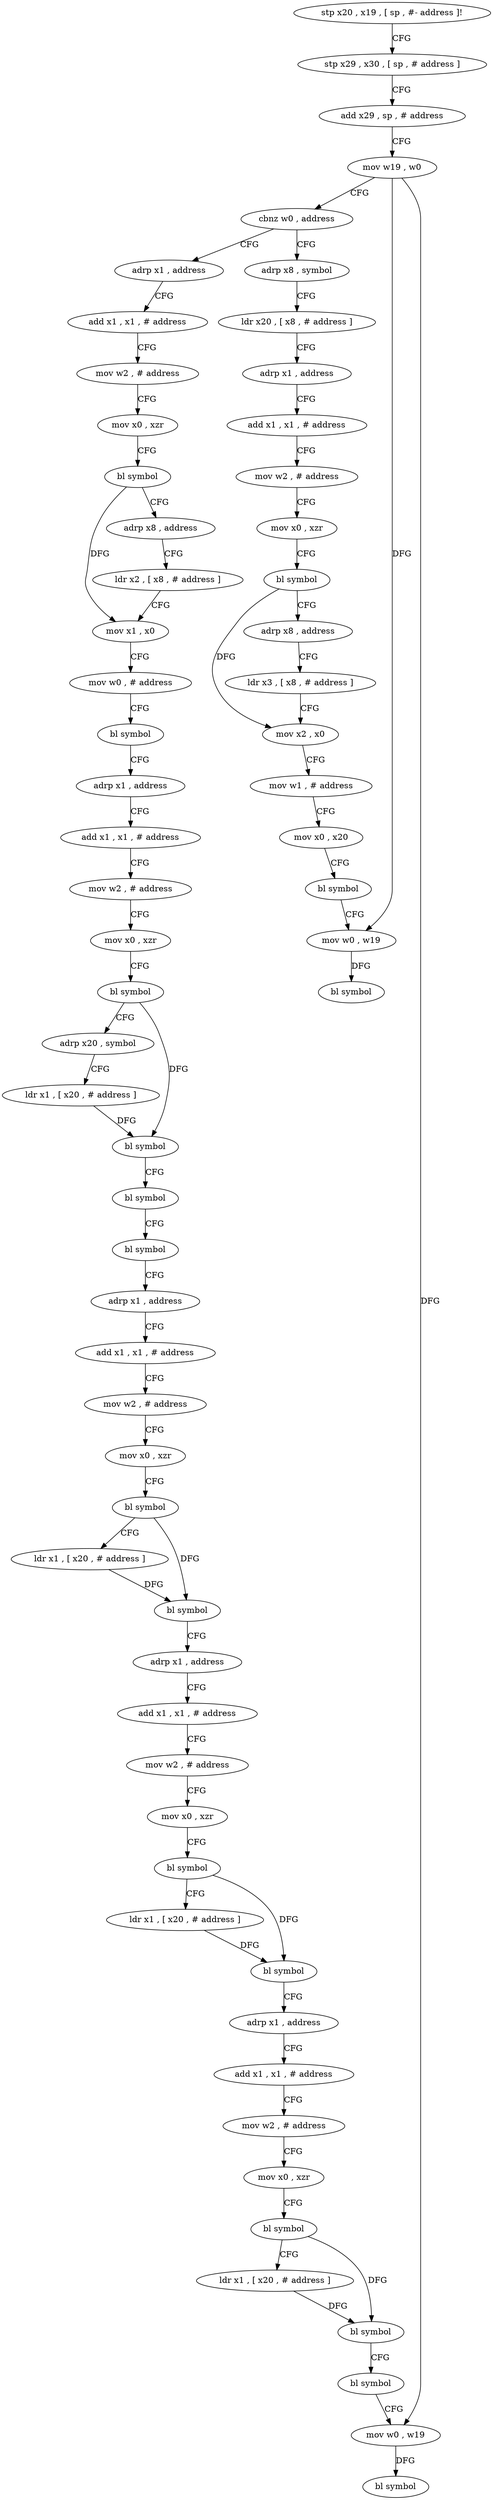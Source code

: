 digraph "func" {
"4201500" [label = "stp x20 , x19 , [ sp , #- address ]!" ]
"4201504" [label = "stp x29 , x30 , [ sp , # address ]" ]
"4201508" [label = "add x29 , sp , # address" ]
"4201512" [label = "mov w19 , w0" ]
"4201516" [label = "cbnz w0 , address" ]
"4201696" [label = "adrp x8 , symbol" ]
"4201520" [label = "adrp x1 , address" ]
"4201700" [label = "ldr x20 , [ x8 , # address ]" ]
"4201704" [label = "adrp x1 , address" ]
"4201708" [label = "add x1 , x1 , # address" ]
"4201712" [label = "mov w2 , # address" ]
"4201716" [label = "mov x0 , xzr" ]
"4201720" [label = "bl symbol" ]
"4201724" [label = "adrp x8 , address" ]
"4201728" [label = "ldr x3 , [ x8 , # address ]" ]
"4201732" [label = "mov x2 , x0" ]
"4201736" [label = "mov w1 , # address" ]
"4201740" [label = "mov x0 , x20" ]
"4201744" [label = "bl symbol" ]
"4201748" [label = "mov w0 , w19" ]
"4201752" [label = "bl symbol" ]
"4201524" [label = "add x1 , x1 , # address" ]
"4201528" [label = "mov w2 , # address" ]
"4201532" [label = "mov x0 , xzr" ]
"4201536" [label = "bl symbol" ]
"4201540" [label = "adrp x8 , address" ]
"4201544" [label = "ldr x2 , [ x8 , # address ]" ]
"4201548" [label = "mov x1 , x0" ]
"4201552" [label = "mov w0 , # address" ]
"4201556" [label = "bl symbol" ]
"4201560" [label = "adrp x1 , address" ]
"4201564" [label = "add x1 , x1 , # address" ]
"4201568" [label = "mov w2 , # address" ]
"4201572" [label = "mov x0 , xzr" ]
"4201576" [label = "bl symbol" ]
"4201580" [label = "adrp x20 , symbol" ]
"4201584" [label = "ldr x1 , [ x20 , # address ]" ]
"4201588" [label = "bl symbol" ]
"4201592" [label = "bl symbol" ]
"4201596" [label = "bl symbol" ]
"4201600" [label = "adrp x1 , address" ]
"4201604" [label = "add x1 , x1 , # address" ]
"4201608" [label = "mov w2 , # address" ]
"4201612" [label = "mov x0 , xzr" ]
"4201616" [label = "bl symbol" ]
"4201620" [label = "ldr x1 , [ x20 , # address ]" ]
"4201624" [label = "bl symbol" ]
"4201628" [label = "adrp x1 , address" ]
"4201632" [label = "add x1 , x1 , # address" ]
"4201636" [label = "mov w2 , # address" ]
"4201640" [label = "mov x0 , xzr" ]
"4201644" [label = "bl symbol" ]
"4201648" [label = "ldr x1 , [ x20 , # address ]" ]
"4201652" [label = "bl symbol" ]
"4201656" [label = "adrp x1 , address" ]
"4201660" [label = "add x1 , x1 , # address" ]
"4201664" [label = "mov w2 , # address" ]
"4201668" [label = "mov x0 , xzr" ]
"4201672" [label = "bl symbol" ]
"4201676" [label = "ldr x1 , [ x20 , # address ]" ]
"4201680" [label = "bl symbol" ]
"4201684" [label = "bl symbol" ]
"4201688" [label = "mov w0 , w19" ]
"4201692" [label = "bl symbol" ]
"4201500" -> "4201504" [ label = "CFG" ]
"4201504" -> "4201508" [ label = "CFG" ]
"4201508" -> "4201512" [ label = "CFG" ]
"4201512" -> "4201516" [ label = "CFG" ]
"4201512" -> "4201748" [ label = "DFG" ]
"4201512" -> "4201688" [ label = "DFG" ]
"4201516" -> "4201696" [ label = "CFG" ]
"4201516" -> "4201520" [ label = "CFG" ]
"4201696" -> "4201700" [ label = "CFG" ]
"4201520" -> "4201524" [ label = "CFG" ]
"4201700" -> "4201704" [ label = "CFG" ]
"4201704" -> "4201708" [ label = "CFG" ]
"4201708" -> "4201712" [ label = "CFG" ]
"4201712" -> "4201716" [ label = "CFG" ]
"4201716" -> "4201720" [ label = "CFG" ]
"4201720" -> "4201724" [ label = "CFG" ]
"4201720" -> "4201732" [ label = "DFG" ]
"4201724" -> "4201728" [ label = "CFG" ]
"4201728" -> "4201732" [ label = "CFG" ]
"4201732" -> "4201736" [ label = "CFG" ]
"4201736" -> "4201740" [ label = "CFG" ]
"4201740" -> "4201744" [ label = "CFG" ]
"4201744" -> "4201748" [ label = "CFG" ]
"4201748" -> "4201752" [ label = "DFG" ]
"4201524" -> "4201528" [ label = "CFG" ]
"4201528" -> "4201532" [ label = "CFG" ]
"4201532" -> "4201536" [ label = "CFG" ]
"4201536" -> "4201540" [ label = "CFG" ]
"4201536" -> "4201548" [ label = "DFG" ]
"4201540" -> "4201544" [ label = "CFG" ]
"4201544" -> "4201548" [ label = "CFG" ]
"4201548" -> "4201552" [ label = "CFG" ]
"4201552" -> "4201556" [ label = "CFG" ]
"4201556" -> "4201560" [ label = "CFG" ]
"4201560" -> "4201564" [ label = "CFG" ]
"4201564" -> "4201568" [ label = "CFG" ]
"4201568" -> "4201572" [ label = "CFG" ]
"4201572" -> "4201576" [ label = "CFG" ]
"4201576" -> "4201580" [ label = "CFG" ]
"4201576" -> "4201588" [ label = "DFG" ]
"4201580" -> "4201584" [ label = "CFG" ]
"4201584" -> "4201588" [ label = "DFG" ]
"4201588" -> "4201592" [ label = "CFG" ]
"4201592" -> "4201596" [ label = "CFG" ]
"4201596" -> "4201600" [ label = "CFG" ]
"4201600" -> "4201604" [ label = "CFG" ]
"4201604" -> "4201608" [ label = "CFG" ]
"4201608" -> "4201612" [ label = "CFG" ]
"4201612" -> "4201616" [ label = "CFG" ]
"4201616" -> "4201620" [ label = "CFG" ]
"4201616" -> "4201624" [ label = "DFG" ]
"4201620" -> "4201624" [ label = "DFG" ]
"4201624" -> "4201628" [ label = "CFG" ]
"4201628" -> "4201632" [ label = "CFG" ]
"4201632" -> "4201636" [ label = "CFG" ]
"4201636" -> "4201640" [ label = "CFG" ]
"4201640" -> "4201644" [ label = "CFG" ]
"4201644" -> "4201648" [ label = "CFG" ]
"4201644" -> "4201652" [ label = "DFG" ]
"4201648" -> "4201652" [ label = "DFG" ]
"4201652" -> "4201656" [ label = "CFG" ]
"4201656" -> "4201660" [ label = "CFG" ]
"4201660" -> "4201664" [ label = "CFG" ]
"4201664" -> "4201668" [ label = "CFG" ]
"4201668" -> "4201672" [ label = "CFG" ]
"4201672" -> "4201676" [ label = "CFG" ]
"4201672" -> "4201680" [ label = "DFG" ]
"4201676" -> "4201680" [ label = "DFG" ]
"4201680" -> "4201684" [ label = "CFG" ]
"4201684" -> "4201688" [ label = "CFG" ]
"4201688" -> "4201692" [ label = "DFG" ]
}
